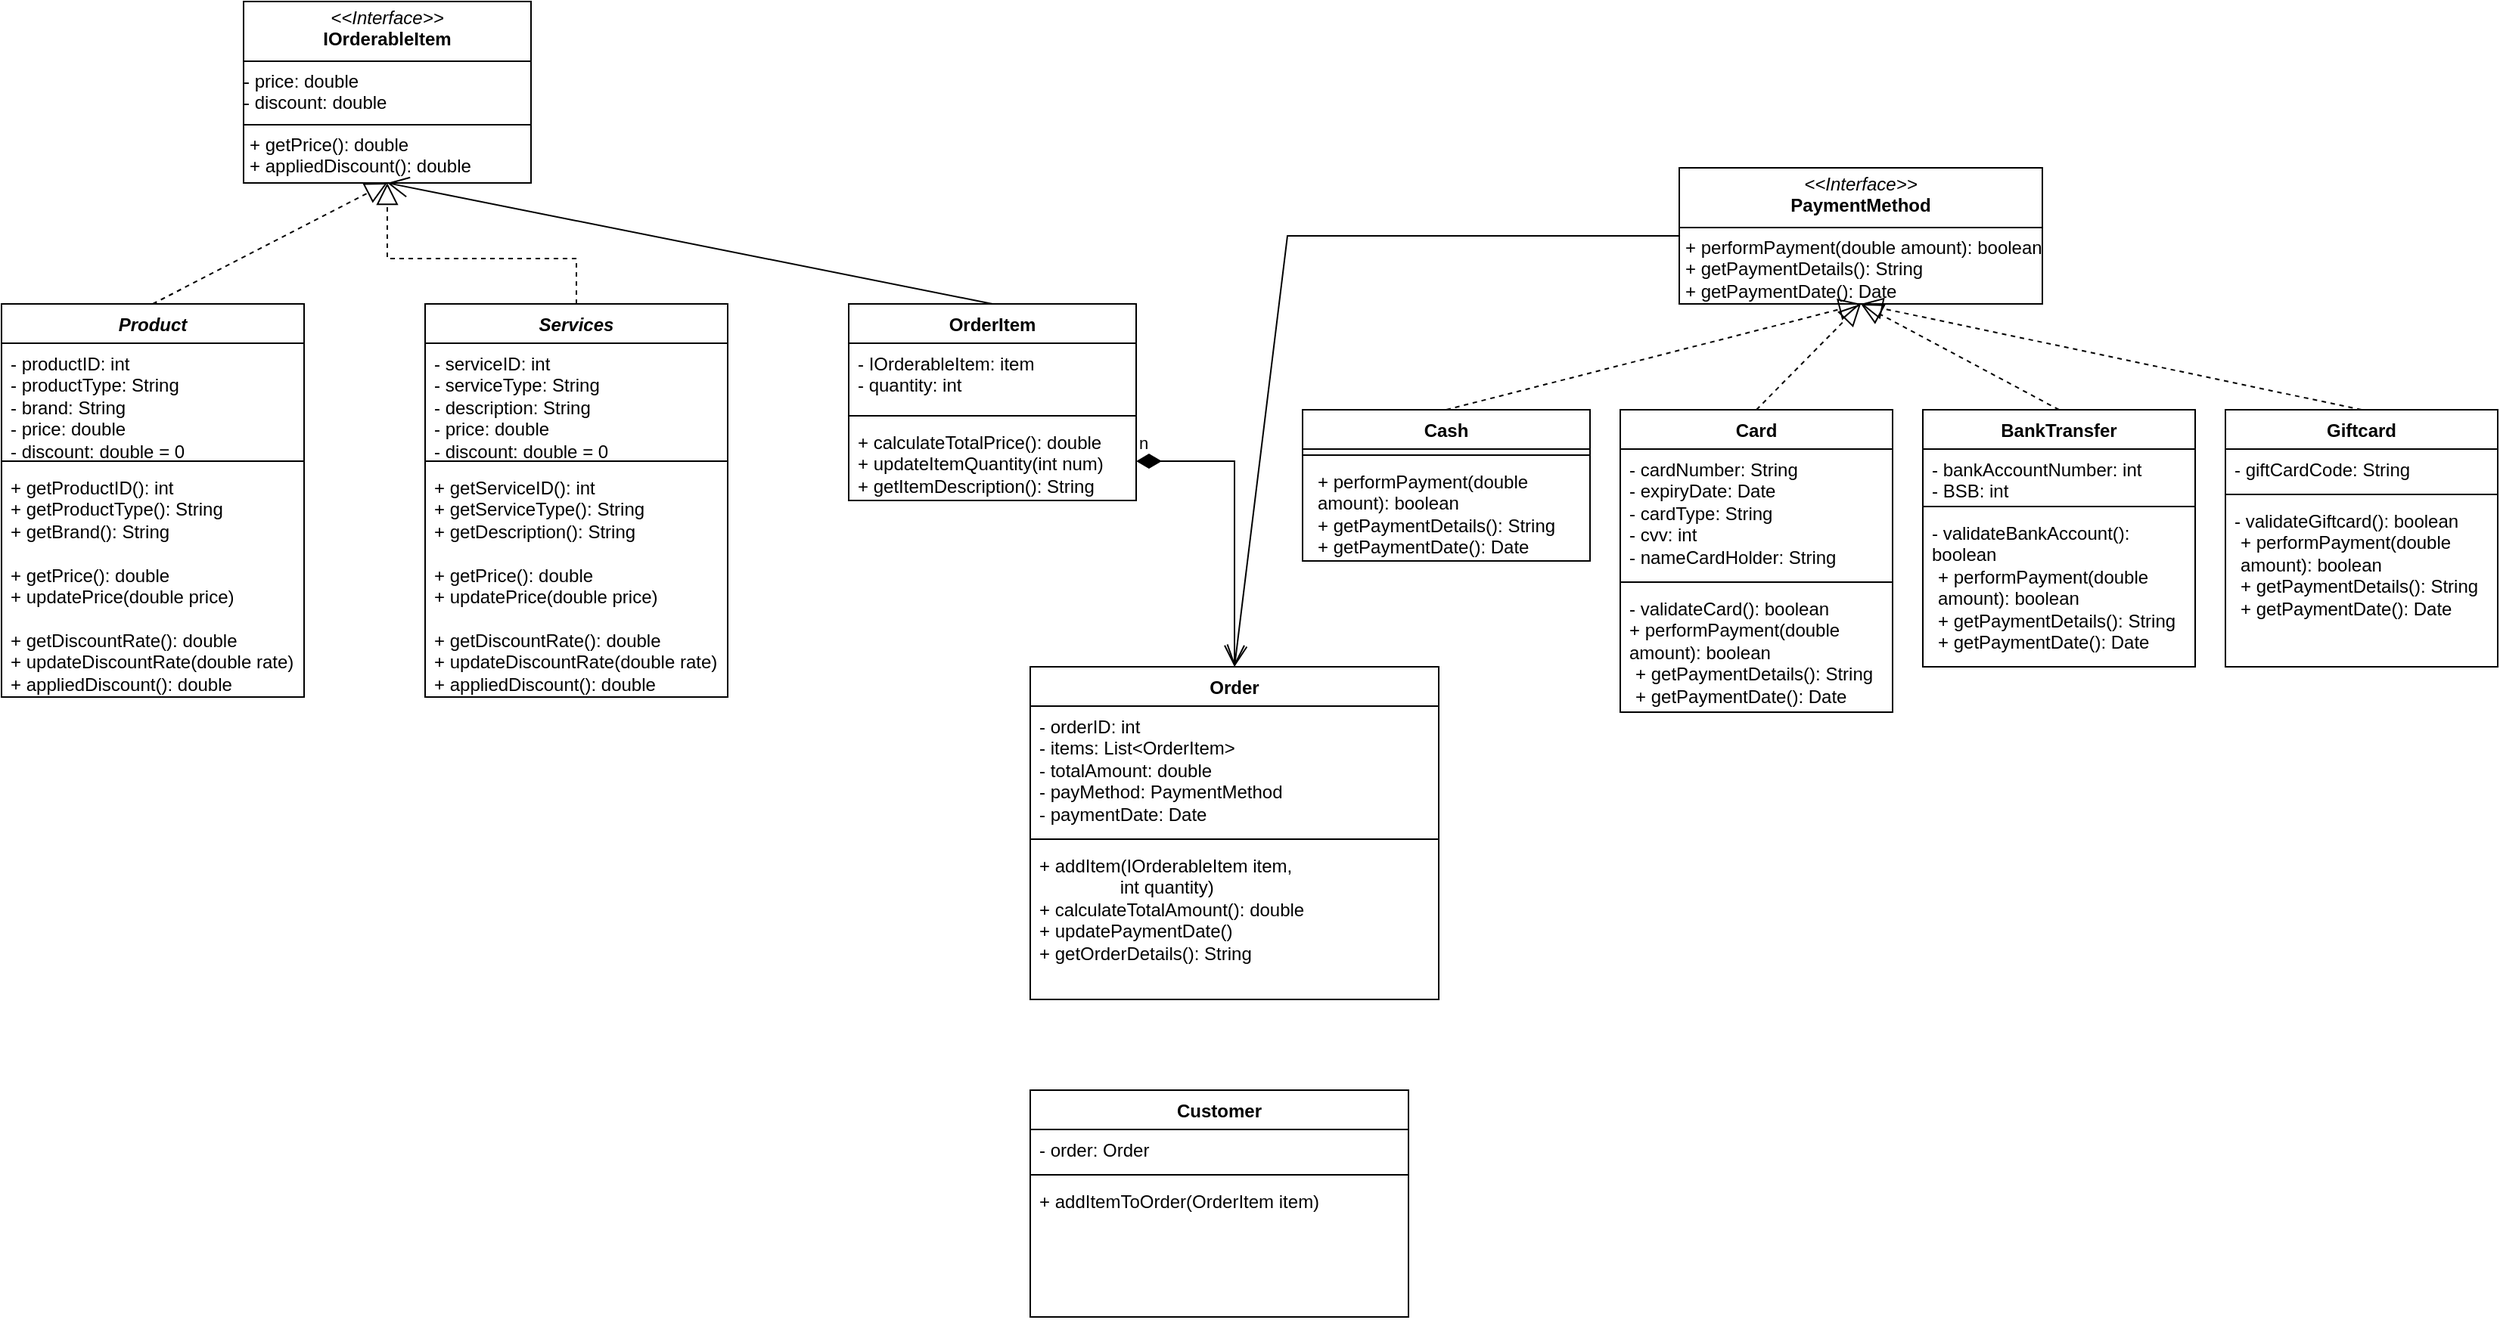 <mxfile version="24.7.7">
  <diagram id="C5RBs43oDa-KdzZeNtuy" name="Page-1">
    <mxGraphModel dx="1163" dy="723" grid="1" gridSize="10" guides="1" tooltips="1" connect="1" arrows="1" fold="1" page="1" pageScale="1" pageWidth="827" pageHeight="1169" math="0" shadow="0">
      <root>
        <mxCell id="WIyWlLk6GJQsqaUBKTNV-0" />
        <mxCell id="WIyWlLk6GJQsqaUBKTNV-1" parent="WIyWlLk6GJQsqaUBKTNV-0" />
        <mxCell id="La_RRNZVuLIvbcE8odbd-0" value="&lt;i&gt;Product&lt;/i&gt;" style="swimlane;fontStyle=1;align=center;verticalAlign=top;childLayout=stackLayout;horizontal=1;startSize=26;horizontalStack=0;resizeParent=1;resizeParentMax=0;resizeLast=0;collapsible=1;marginBottom=0;whiteSpace=wrap;html=1;" parent="WIyWlLk6GJQsqaUBKTNV-1" vertex="1">
          <mxGeometry y="240" width="200" height="260" as="geometry" />
        </mxCell>
        <mxCell id="La_RRNZVuLIvbcE8odbd-1" value="&lt;div&gt;- productID: int&lt;/div&gt;- productType: String&lt;div&gt;- brand: String&lt;br&gt;&lt;div&gt;- price: double&lt;/div&gt;&lt;/div&gt;&lt;div&gt;- discount: double = 0&lt;/div&gt;" style="text;strokeColor=none;fillColor=none;align=left;verticalAlign=top;spacingLeft=4;spacingRight=4;overflow=hidden;rotatable=0;points=[[0,0.5],[1,0.5]];portConstraint=eastwest;whiteSpace=wrap;html=1;" parent="La_RRNZVuLIvbcE8odbd-0" vertex="1">
          <mxGeometry y="26" width="200" height="74" as="geometry" />
        </mxCell>
        <mxCell id="La_RRNZVuLIvbcE8odbd-2" value="" style="line;strokeWidth=1;fillColor=none;align=left;verticalAlign=middle;spacingTop=-1;spacingLeft=3;spacingRight=3;rotatable=0;labelPosition=right;points=[];portConstraint=eastwest;strokeColor=inherit;" parent="La_RRNZVuLIvbcE8odbd-0" vertex="1">
          <mxGeometry y="100" width="200" height="8" as="geometry" />
        </mxCell>
        <mxCell id="La_RRNZVuLIvbcE8odbd-3" value="&lt;div&gt;+ getProductID(): int&lt;/div&gt;&lt;div&gt;&lt;span style=&quot;background-color: initial;&quot;&gt;+ getProductType(): String&lt;/span&gt;&lt;br&gt;&lt;/div&gt;&lt;div&gt;&lt;div&gt;+ getBrand(): String&lt;/div&gt;&lt;/div&gt;&lt;div&gt;&lt;span style=&quot;background-color: initial;&quot;&gt;&lt;br&gt;&lt;/span&gt;&lt;/div&gt;&lt;div&gt;&lt;div&gt;+ getPrice(): double&lt;/div&gt;&lt;div&gt;+ updatePrice(double price)&lt;/div&gt;&lt;div&gt;&lt;br&gt;&lt;/div&gt;&lt;div&gt;+ getDiscountRate(): double&lt;/div&gt;&lt;div&gt;+ updateDiscountRate(double rate)&lt;/div&gt;&lt;div&gt;+ appliedDiscount(): double&lt;/div&gt;&lt;/div&gt;" style="text;strokeColor=none;fillColor=none;align=left;verticalAlign=top;spacingLeft=4;spacingRight=4;overflow=hidden;rotatable=0;points=[[0,0.5],[1,0.5]];portConstraint=eastwest;whiteSpace=wrap;html=1;" parent="La_RRNZVuLIvbcE8odbd-0" vertex="1">
          <mxGeometry y="108" width="200" height="152" as="geometry" />
        </mxCell>
        <mxCell id="La_RRNZVuLIvbcE8odbd-4" value="&lt;i&gt;Services&lt;/i&gt;" style="swimlane;fontStyle=1;align=center;verticalAlign=top;childLayout=stackLayout;horizontal=1;startSize=26;horizontalStack=0;resizeParent=1;resizeParentMax=0;resizeLast=0;collapsible=1;marginBottom=0;whiteSpace=wrap;html=1;" parent="WIyWlLk6GJQsqaUBKTNV-1" vertex="1">
          <mxGeometry x="280" y="240" width="200" height="260" as="geometry" />
        </mxCell>
        <mxCell id="La_RRNZVuLIvbcE8odbd-5" value="- serviceID: int&amp;nbsp;&lt;div&gt;- serviceType: String&lt;br&gt;&lt;div&gt;- description: String&amp;nbsp;&lt;/div&gt;&lt;div&gt;- price: double&lt;/div&gt;&lt;/div&gt;&lt;div&gt;- discount: double = 0&lt;/div&gt;" style="text;strokeColor=none;fillColor=none;align=left;verticalAlign=top;spacingLeft=4;spacingRight=4;overflow=hidden;rotatable=0;points=[[0,0.5],[1,0.5]];portConstraint=eastwest;whiteSpace=wrap;html=1;" parent="La_RRNZVuLIvbcE8odbd-4" vertex="1">
          <mxGeometry y="26" width="200" height="74" as="geometry" />
        </mxCell>
        <mxCell id="La_RRNZVuLIvbcE8odbd-6" value="" style="line;strokeWidth=1;fillColor=none;align=left;verticalAlign=middle;spacingTop=-1;spacingLeft=3;spacingRight=3;rotatable=0;labelPosition=right;points=[];portConstraint=eastwest;strokeColor=inherit;" parent="La_RRNZVuLIvbcE8odbd-4" vertex="1">
          <mxGeometry y="100" width="200" height="8" as="geometry" />
        </mxCell>
        <mxCell id="La_RRNZVuLIvbcE8odbd-7" value="+ getServiceID(): int&lt;div&gt;+ getServiceType(): String&lt;/div&gt;&lt;div&gt;+ getDescription(): String&lt;/div&gt;&lt;div&gt;&lt;div&gt;&lt;br&gt;&lt;/div&gt;&lt;div&gt;+ getPrice(): double&lt;/div&gt;&lt;div&gt;+ updatePrice(double price)&lt;/div&gt;&lt;div&gt;&lt;br&gt;&lt;/div&gt;&lt;div&gt;+ getDiscountRate(): double&lt;/div&gt;&lt;div&gt;+ updateDiscountRate(double rate)&lt;/div&gt;&lt;div&gt;+ appliedDiscount(): double&lt;/div&gt;&lt;div&gt;&lt;br&gt;&lt;/div&gt;&lt;/div&gt;" style="text;strokeColor=none;fillColor=none;align=left;verticalAlign=top;spacingLeft=4;spacingRight=4;overflow=hidden;rotatable=0;points=[[0,0.5],[1,0.5]];portConstraint=eastwest;whiteSpace=wrap;html=1;" parent="La_RRNZVuLIvbcE8odbd-4" vertex="1">
          <mxGeometry y="108" width="200" height="152" as="geometry" />
        </mxCell>
        <mxCell id="La_RRNZVuLIvbcE8odbd-8" value="Customer" style="swimlane;fontStyle=1;align=center;verticalAlign=top;childLayout=stackLayout;horizontal=1;startSize=26;horizontalStack=0;resizeParent=1;resizeParentMax=0;resizeLast=0;collapsible=1;marginBottom=0;whiteSpace=wrap;html=1;" parent="WIyWlLk6GJQsqaUBKTNV-1" vertex="1">
          <mxGeometry x="680" y="760" width="250" height="150" as="geometry" />
        </mxCell>
        <mxCell id="La_RRNZVuLIvbcE8odbd-9" value="- order: Order" style="text;strokeColor=none;fillColor=none;align=left;verticalAlign=top;spacingLeft=4;spacingRight=4;overflow=hidden;rotatable=0;points=[[0,0.5],[1,0.5]];portConstraint=eastwest;whiteSpace=wrap;html=1;" parent="La_RRNZVuLIvbcE8odbd-8" vertex="1">
          <mxGeometry y="26" width="250" height="26" as="geometry" />
        </mxCell>
        <mxCell id="La_RRNZVuLIvbcE8odbd-10" value="" style="line;strokeWidth=1;fillColor=none;align=left;verticalAlign=middle;spacingTop=-1;spacingLeft=3;spacingRight=3;rotatable=0;labelPosition=right;points=[];portConstraint=eastwest;strokeColor=inherit;" parent="La_RRNZVuLIvbcE8odbd-8" vertex="1">
          <mxGeometry y="52" width="250" height="8" as="geometry" />
        </mxCell>
        <mxCell id="La_RRNZVuLIvbcE8odbd-11" value="+ addItemToOrder(OrderItem item)" style="text;strokeColor=none;fillColor=none;align=left;verticalAlign=top;spacingLeft=4;spacingRight=4;overflow=hidden;rotatable=0;points=[[0,0.5],[1,0.5]];portConstraint=eastwest;whiteSpace=wrap;html=1;" parent="La_RRNZVuLIvbcE8odbd-8" vertex="1">
          <mxGeometry y="60" width="250" height="90" as="geometry" />
        </mxCell>
        <mxCell id="aj6CpD3JHdMNbLfAdznn-0" value="&lt;p style=&quot;margin:0px;margin-top:4px;text-align:center;&quot;&gt;&lt;i&gt;&amp;lt;&amp;lt;Interface&amp;gt;&amp;gt;&lt;/i&gt;&lt;br&gt;&lt;b&gt;IOrderableItem&lt;/b&gt;&lt;/p&gt;&lt;hr size=&quot;1&quot; style=&quot;border-style:solid;&quot;&gt;&lt;div&gt;- price: double&lt;/div&gt;&lt;div&gt;- discount: double&amp;nbsp;&lt;/div&gt;&lt;hr size=&quot;1&quot; style=&quot;border-style:solid;&quot;&gt;&lt;p style=&quot;margin: 0px 0px 0px 4px;&quot;&gt;+ getPrice(): double&lt;/p&gt;&lt;p style=&quot;margin: 0px 0px 0px 4px;&quot;&gt;+ appliedDiscount(): double&lt;/p&gt;" style="verticalAlign=top;align=left;overflow=fill;html=1;whiteSpace=wrap;" vertex="1" parent="WIyWlLk6GJQsqaUBKTNV-1">
          <mxGeometry x="160" y="40" width="190" height="120" as="geometry" />
        </mxCell>
        <mxCell id="aj6CpD3JHdMNbLfAdznn-6" value="" style="endArrow=block;dashed=1;endFill=0;endSize=12;html=1;rounded=0;exitX=0.5;exitY=0;exitDx=0;exitDy=0;entryX=0.5;entryY=1;entryDx=0;entryDy=0;" edge="1" parent="WIyWlLk6GJQsqaUBKTNV-1" source="La_RRNZVuLIvbcE8odbd-0" target="aj6CpD3JHdMNbLfAdznn-0">
          <mxGeometry width="160" relative="1" as="geometry">
            <mxPoint x="50" y="210" as="sourcePoint" />
            <mxPoint x="340" y="240" as="targetPoint" />
          </mxGeometry>
        </mxCell>
        <mxCell id="aj6CpD3JHdMNbLfAdznn-7" value="" style="endArrow=block;dashed=1;endFill=0;endSize=12;html=1;rounded=0;exitX=0.5;exitY=0;exitDx=0;exitDy=0;entryX=0.5;entryY=1;entryDx=0;entryDy=0;" edge="1" parent="WIyWlLk6GJQsqaUBKTNV-1" source="La_RRNZVuLIvbcE8odbd-4" target="aj6CpD3JHdMNbLfAdznn-0">
          <mxGeometry width="160" relative="1" as="geometry">
            <mxPoint x="410" y="290" as="sourcePoint" />
            <mxPoint x="250" y="190" as="targetPoint" />
            <Array as="points">
              <mxPoint x="380" y="210" />
              <mxPoint x="255" y="210" />
            </Array>
          </mxGeometry>
        </mxCell>
        <mxCell id="aj6CpD3JHdMNbLfAdznn-12" value="OrderItem" style="swimlane;fontStyle=1;align=center;verticalAlign=top;childLayout=stackLayout;horizontal=1;startSize=26;horizontalStack=0;resizeParent=1;resizeParentMax=0;resizeLast=0;collapsible=1;marginBottom=0;whiteSpace=wrap;html=1;" vertex="1" parent="WIyWlLk6GJQsqaUBKTNV-1">
          <mxGeometry x="560" y="240" width="190" height="130" as="geometry" />
        </mxCell>
        <mxCell id="aj6CpD3JHdMNbLfAdznn-13" value="- IOrderableItem: item&lt;div&gt;- quantity: int&lt;/div&gt;" style="text;strokeColor=none;fillColor=none;align=left;verticalAlign=top;spacingLeft=4;spacingRight=4;overflow=hidden;rotatable=0;points=[[0,0.5],[1,0.5]];portConstraint=eastwest;whiteSpace=wrap;html=1;" vertex="1" parent="aj6CpD3JHdMNbLfAdznn-12">
          <mxGeometry y="26" width="190" height="44" as="geometry" />
        </mxCell>
        <mxCell id="aj6CpD3JHdMNbLfAdznn-14" value="" style="line;strokeWidth=1;fillColor=none;align=left;verticalAlign=middle;spacingTop=-1;spacingLeft=3;spacingRight=3;rotatable=0;labelPosition=right;points=[];portConstraint=eastwest;strokeColor=inherit;" vertex="1" parent="aj6CpD3JHdMNbLfAdznn-12">
          <mxGeometry y="70" width="190" height="8" as="geometry" />
        </mxCell>
        <mxCell id="aj6CpD3JHdMNbLfAdznn-15" value="+ calculateTotalPrice(): double&lt;div&gt;+ updateItemQuantity(int num)&lt;br&gt;&lt;div&gt;+ getItemDescription(): String&lt;br&gt;&lt;div&gt;&lt;br&gt;&lt;/div&gt;&lt;/div&gt;&lt;/div&gt;" style="text;strokeColor=none;fillColor=none;align=left;verticalAlign=top;spacingLeft=4;spacingRight=4;overflow=hidden;rotatable=0;points=[[0,0.5],[1,0.5]];portConstraint=eastwest;whiteSpace=wrap;html=1;" vertex="1" parent="aj6CpD3JHdMNbLfAdznn-12">
          <mxGeometry y="78" width="190" height="52" as="geometry" />
        </mxCell>
        <mxCell id="aj6CpD3JHdMNbLfAdznn-17" value="" style="endArrow=open;endFill=1;endSize=12;html=1;rounded=0;exitX=0.5;exitY=0;exitDx=0;exitDy=0;entryX=0.5;entryY=1;entryDx=0;entryDy=0;" edge="1" parent="WIyWlLk6GJQsqaUBKTNV-1" source="aj6CpD3JHdMNbLfAdznn-12" target="aj6CpD3JHdMNbLfAdznn-0">
          <mxGeometry width="160" relative="1" as="geometry">
            <mxPoint x="610" y="150" as="sourcePoint" />
            <mxPoint x="480" y="150" as="targetPoint" />
          </mxGeometry>
        </mxCell>
        <mxCell id="aj6CpD3JHdMNbLfAdznn-18" value="Order" style="swimlane;fontStyle=1;align=center;verticalAlign=top;childLayout=stackLayout;horizontal=1;startSize=26;horizontalStack=0;resizeParent=1;resizeParentMax=0;resizeLast=0;collapsible=1;marginBottom=0;whiteSpace=wrap;html=1;" vertex="1" parent="WIyWlLk6GJQsqaUBKTNV-1">
          <mxGeometry x="680" y="480" width="270" height="220" as="geometry" />
        </mxCell>
        <mxCell id="aj6CpD3JHdMNbLfAdznn-19" value="&lt;div&gt;- orderID: int&lt;/div&gt;- items&lt;span style=&quot;background-color: initial;&quot;&gt;: List&amp;lt;OrderItem&amp;gt;&amp;nbsp;&lt;/span&gt;&lt;div&gt;&lt;span style=&quot;background-color: initial;&quot;&gt;- totalAmount: double&amp;nbsp;&lt;/span&gt;&lt;/div&gt;&lt;div&gt;&lt;span style=&quot;background-color: initial;&quot;&gt;- payMethod: PaymentMethod&lt;/span&gt;&lt;/div&gt;&lt;div&gt;-&lt;span style=&quot;background-color: initial;&quot;&gt;&amp;nbsp;payment&lt;/span&gt;&lt;span style=&quot;background-color: initial;&quot;&gt;Date: Date&lt;/span&gt;&lt;br&gt;&lt;/div&gt;" style="text;strokeColor=none;fillColor=none;align=left;verticalAlign=top;spacingLeft=4;spacingRight=4;overflow=hidden;rotatable=0;points=[[0,0.5],[1,0.5]];portConstraint=eastwest;whiteSpace=wrap;html=1;" vertex="1" parent="aj6CpD3JHdMNbLfAdznn-18">
          <mxGeometry y="26" width="270" height="84" as="geometry" />
        </mxCell>
        <mxCell id="aj6CpD3JHdMNbLfAdznn-20" value="" style="line;strokeWidth=1;fillColor=none;align=left;verticalAlign=middle;spacingTop=-1;spacingLeft=3;spacingRight=3;rotatable=0;labelPosition=right;points=[];portConstraint=eastwest;strokeColor=inherit;" vertex="1" parent="aj6CpD3JHdMNbLfAdznn-18">
          <mxGeometry y="110" width="270" height="8" as="geometry" />
        </mxCell>
        <mxCell id="aj6CpD3JHdMNbLfAdznn-21" value="+ addItem(IOrderableItem item,&lt;div&gt;&lt;span style=&quot;white-space: pre;&quot;&gt;&#x9;&lt;/span&gt;&lt;span style=&quot;white-space: pre;&quot;&gt;&#x9;&lt;/span&gt;int quantity)&lt;/div&gt;&lt;div&gt;+ calculateTotalAmount(): double&lt;/div&gt;&lt;div&gt;+ updatePaymentDate()&lt;/div&gt;&lt;div&gt;+ getOrderDetails(): String&lt;/div&gt;" style="text;strokeColor=none;fillColor=none;align=left;verticalAlign=top;spacingLeft=4;spacingRight=4;overflow=hidden;rotatable=0;points=[[0,0.5],[1,0.5]];portConstraint=eastwest;whiteSpace=wrap;html=1;" vertex="1" parent="aj6CpD3JHdMNbLfAdznn-18">
          <mxGeometry y="118" width="270" height="102" as="geometry" />
        </mxCell>
        <mxCell id="aj6CpD3JHdMNbLfAdznn-31" value="&lt;p style=&quot;margin:0px;margin-top:4px;text-align:center;&quot;&gt;&lt;i&gt;&amp;lt;&amp;lt;Interface&amp;gt;&amp;gt;&lt;/i&gt;&lt;br&gt;&lt;b&gt;PaymentMethod&lt;/b&gt;&lt;/p&gt;&lt;hr size=&quot;1&quot; style=&quot;border-style:solid;&quot;&gt;&lt;p style=&quot;margin: 0px 0px 0px 4px;&quot;&gt;+ performPayment(double amount):&lt;span style=&quot;background-color: initial;&quot;&gt;&amp;nbsp;&lt;/span&gt;&lt;span style=&quot;background-color: initial;&quot;&gt;boolean&lt;/span&gt;&lt;/p&gt;&lt;p style=&quot;margin: 0px 0px 0px 4px;&quot;&gt;+ getPaymentDetails():&amp;nbsp;&lt;span style=&quot;background-color: initial;&quot;&gt;String&lt;/span&gt;&lt;/p&gt;&lt;p style=&quot;margin: 0px 0px 0px 4px;&quot;&gt;&lt;span style=&quot;background-color: initial;&quot;&gt;+ getPaymentDate(): Date&lt;/span&gt;&lt;/p&gt;" style="verticalAlign=top;align=left;overflow=fill;html=1;whiteSpace=wrap;" vertex="1" parent="WIyWlLk6GJQsqaUBKTNV-1">
          <mxGeometry x="1109" y="150" width="240" height="90" as="geometry" />
        </mxCell>
        <mxCell id="aj6CpD3JHdMNbLfAdznn-37" value="Card" style="swimlane;fontStyle=1;align=center;verticalAlign=top;childLayout=stackLayout;horizontal=1;startSize=26;horizontalStack=0;resizeParent=1;resizeParentMax=0;resizeLast=0;collapsible=1;marginBottom=0;whiteSpace=wrap;html=1;" vertex="1" parent="WIyWlLk6GJQsqaUBKTNV-1">
          <mxGeometry x="1070" y="310" width="180" height="200" as="geometry" />
        </mxCell>
        <mxCell id="aj6CpD3JHdMNbLfAdznn-38" value="- cardNumber: String&lt;div&gt;- expiryDate: Date&lt;/div&gt;&lt;div&gt;- cardType: String&amp;nbsp;&lt;/div&gt;&lt;div&gt;- cvv: int&lt;/div&gt;&lt;div&gt;- nameCardHolder: String&lt;/div&gt;" style="text;strokeColor=none;fillColor=none;align=left;verticalAlign=top;spacingLeft=4;spacingRight=4;overflow=hidden;rotatable=0;points=[[0,0.5],[1,0.5]];portConstraint=eastwest;whiteSpace=wrap;html=1;" vertex="1" parent="aj6CpD3JHdMNbLfAdznn-37">
          <mxGeometry y="26" width="180" height="84" as="geometry" />
        </mxCell>
        <mxCell id="aj6CpD3JHdMNbLfAdznn-39" value="" style="line;strokeWidth=1;fillColor=none;align=left;verticalAlign=middle;spacingTop=-1;spacingLeft=3;spacingRight=3;rotatable=0;labelPosition=right;points=[];portConstraint=eastwest;strokeColor=inherit;" vertex="1" parent="aj6CpD3JHdMNbLfAdznn-37">
          <mxGeometry y="110" width="180" height="8" as="geometry" />
        </mxCell>
        <mxCell id="aj6CpD3JHdMNbLfAdznn-40" value="- validateCard(): boolean&lt;div&gt;&lt;span style=&quot;background-color: initial;&quot;&gt;+ performPayment(double amount):&lt;/span&gt;&lt;span style=&quot;background-color: initial;&quot;&gt;&amp;nbsp;&lt;/span&gt;&lt;span style=&quot;background-color: initial;&quot;&gt;boolean&lt;/span&gt;&lt;div&gt;&lt;p style=&quot;margin: 0px 0px 0px 4px;&quot;&gt;+ getPaymentDetails():&amp;nbsp;&lt;span style=&quot;background-color: initial;&quot;&gt;String&lt;/span&gt;&lt;/p&gt;&lt;p style=&quot;margin: 0px 0px 0px 4px;&quot;&gt;+ getPaymentDate(): Date&lt;span style=&quot;background-color: initial;&quot;&gt;&lt;br&gt;&lt;/span&gt;&lt;/p&gt;&lt;/div&gt;&lt;/div&gt;" style="text;strokeColor=none;fillColor=none;align=left;verticalAlign=top;spacingLeft=4;spacingRight=4;overflow=hidden;rotatable=0;points=[[0,0.5],[1,0.5]];portConstraint=eastwest;whiteSpace=wrap;html=1;" vertex="1" parent="aj6CpD3JHdMNbLfAdznn-37">
          <mxGeometry y="118" width="180" height="82" as="geometry" />
        </mxCell>
        <mxCell id="aj6CpD3JHdMNbLfAdznn-41" value="Cash" style="swimlane;fontStyle=1;align=center;verticalAlign=top;childLayout=stackLayout;horizontal=1;startSize=26;horizontalStack=0;resizeParent=1;resizeParentMax=0;resizeLast=0;collapsible=1;marginBottom=0;whiteSpace=wrap;html=1;" vertex="1" parent="WIyWlLk6GJQsqaUBKTNV-1">
          <mxGeometry x="860" y="310" width="190" height="100" as="geometry" />
        </mxCell>
        <mxCell id="aj6CpD3JHdMNbLfAdznn-43" value="" style="line;strokeWidth=1;fillColor=none;align=left;verticalAlign=middle;spacingTop=-1;spacingLeft=3;spacingRight=3;rotatable=0;labelPosition=right;points=[];portConstraint=eastwest;strokeColor=inherit;" vertex="1" parent="aj6CpD3JHdMNbLfAdznn-41">
          <mxGeometry y="26" width="190" height="8" as="geometry" />
        </mxCell>
        <mxCell id="aj6CpD3JHdMNbLfAdznn-44" value="&lt;p style=&quot;margin: 0px 0px 0px 4px;&quot;&gt;+ performPayment(double amount):&lt;span style=&quot;background-color: initial;&quot;&gt;&amp;nbsp;&lt;/span&gt;&lt;span style=&quot;background-color: initial;&quot;&gt;boolean&lt;/span&gt;&lt;/p&gt;&lt;p style=&quot;margin: 0px 0px 0px 4px;&quot;&gt;+ getPaymentDetails():&amp;nbsp;&lt;span style=&quot;background-color: initial;&quot;&gt;String&lt;/span&gt;&lt;/p&gt;&lt;p style=&quot;margin: 0px 0px 0px 4px;&quot;&gt;+ getPaymentDate(): Date&lt;span style=&quot;background-color: initial;&quot;&gt;&lt;br&gt;&lt;/span&gt;&lt;/p&gt;" style="text;strokeColor=none;fillColor=none;align=left;verticalAlign=top;spacingLeft=4;spacingRight=4;overflow=hidden;rotatable=0;points=[[0,0.5],[1,0.5]];portConstraint=eastwest;whiteSpace=wrap;html=1;" vertex="1" parent="aj6CpD3JHdMNbLfAdznn-41">
          <mxGeometry y="34" width="190" height="66" as="geometry" />
        </mxCell>
        <mxCell id="aj6CpD3JHdMNbLfAdznn-45" value="BankTransfer" style="swimlane;fontStyle=1;align=center;verticalAlign=top;childLayout=stackLayout;horizontal=1;startSize=26;horizontalStack=0;resizeParent=1;resizeParentMax=0;resizeLast=0;collapsible=1;marginBottom=0;whiteSpace=wrap;html=1;" vertex="1" parent="WIyWlLk6GJQsqaUBKTNV-1">
          <mxGeometry x="1270" y="310" width="180" height="170" as="geometry" />
        </mxCell>
        <mxCell id="aj6CpD3JHdMNbLfAdznn-46" value="- bankAccountNumber: int&lt;div&gt;- BSB: int&lt;/div&gt;" style="text;strokeColor=none;fillColor=none;align=left;verticalAlign=top;spacingLeft=4;spacingRight=4;overflow=hidden;rotatable=0;points=[[0,0.5],[1,0.5]];portConstraint=eastwest;whiteSpace=wrap;html=1;" vertex="1" parent="aj6CpD3JHdMNbLfAdznn-45">
          <mxGeometry y="26" width="180" height="34" as="geometry" />
        </mxCell>
        <mxCell id="aj6CpD3JHdMNbLfAdznn-47" value="" style="line;strokeWidth=1;fillColor=none;align=left;verticalAlign=middle;spacingTop=-1;spacingLeft=3;spacingRight=3;rotatable=0;labelPosition=right;points=[];portConstraint=eastwest;strokeColor=inherit;" vertex="1" parent="aj6CpD3JHdMNbLfAdznn-45">
          <mxGeometry y="60" width="180" height="8" as="geometry" />
        </mxCell>
        <mxCell id="aj6CpD3JHdMNbLfAdznn-48" value="- validateBankAccount(): boolean&lt;div&gt;&lt;p style=&quot;margin: 0px 0px 0px 4px;&quot;&gt;+ performPayment(double amount):&lt;span style=&quot;background-color: initial;&quot;&gt;&amp;nbsp;&lt;/span&gt;&lt;span style=&quot;background-color: initial;&quot;&gt;boolean&lt;/span&gt;&lt;/p&gt;&lt;p style=&quot;margin: 0px 0px 0px 4px;&quot;&gt;+ getPaymentDetails():&amp;nbsp;&lt;span style=&quot;background-color: initial;&quot;&gt;String&lt;/span&gt;&lt;/p&gt;&lt;p style=&quot;margin: 0px 0px 0px 4px;&quot;&gt;+ getPaymentDate(): Date&lt;/p&gt;&lt;/div&gt;" style="text;strokeColor=none;fillColor=none;align=left;verticalAlign=top;spacingLeft=4;spacingRight=4;overflow=hidden;rotatable=0;points=[[0,0.5],[1,0.5]];portConstraint=eastwest;whiteSpace=wrap;html=1;" vertex="1" parent="aj6CpD3JHdMNbLfAdznn-45">
          <mxGeometry y="68" width="180" height="102" as="geometry" />
        </mxCell>
        <mxCell id="aj6CpD3JHdMNbLfAdznn-49" value="Giftcard" style="swimlane;fontStyle=1;align=center;verticalAlign=top;childLayout=stackLayout;horizontal=1;startSize=26;horizontalStack=0;resizeParent=1;resizeParentMax=0;resizeLast=0;collapsible=1;marginBottom=0;whiteSpace=wrap;html=1;" vertex="1" parent="WIyWlLk6GJQsqaUBKTNV-1">
          <mxGeometry x="1470" y="310" width="180" height="170" as="geometry" />
        </mxCell>
        <mxCell id="aj6CpD3JHdMNbLfAdznn-50" value="- giftCardCode: String" style="text;strokeColor=none;fillColor=none;align=left;verticalAlign=top;spacingLeft=4;spacingRight=4;overflow=hidden;rotatable=0;points=[[0,0.5],[1,0.5]];portConstraint=eastwest;whiteSpace=wrap;html=1;" vertex="1" parent="aj6CpD3JHdMNbLfAdznn-49">
          <mxGeometry y="26" width="180" height="26" as="geometry" />
        </mxCell>
        <mxCell id="aj6CpD3JHdMNbLfAdznn-51" value="" style="line;strokeWidth=1;fillColor=none;align=left;verticalAlign=middle;spacingTop=-1;spacingLeft=3;spacingRight=3;rotatable=0;labelPosition=right;points=[];portConstraint=eastwest;strokeColor=inherit;" vertex="1" parent="aj6CpD3JHdMNbLfAdznn-49">
          <mxGeometry y="52" width="180" height="8" as="geometry" />
        </mxCell>
        <mxCell id="aj6CpD3JHdMNbLfAdznn-52" value="- validateGiftcard(): boolean&lt;div&gt;&lt;p style=&quot;margin: 0px 0px 0px 4px;&quot;&gt;+ performPayment(double amount):&lt;span style=&quot;background-color: initial;&quot;&gt;&amp;nbsp;&lt;/span&gt;&lt;span style=&quot;background-color: initial;&quot;&gt;boolean&lt;/span&gt;&lt;/p&gt;&lt;p style=&quot;margin: 0px 0px 0px 4px;&quot;&gt;+ getPaymentDetails():&amp;nbsp;&lt;span style=&quot;background-color: initial;&quot;&gt;String&lt;/span&gt;&lt;/p&gt;&lt;p style=&quot;margin: 0px 0px 0px 4px;&quot;&gt;+ getPaymentDate(): Date&lt;/p&gt;&lt;/div&gt;" style="text;strokeColor=none;fillColor=none;align=left;verticalAlign=top;spacingLeft=4;spacingRight=4;overflow=hidden;rotatable=0;points=[[0,0.5],[1,0.5]];portConstraint=eastwest;whiteSpace=wrap;html=1;" vertex="1" parent="aj6CpD3JHdMNbLfAdznn-49">
          <mxGeometry y="60" width="180" height="110" as="geometry" />
        </mxCell>
        <mxCell id="aj6CpD3JHdMNbLfAdznn-53" value="" style="endArrow=block;dashed=1;endFill=0;endSize=12;html=1;rounded=0;exitX=0.5;exitY=0;exitDx=0;exitDy=0;entryX=0.5;entryY=1;entryDx=0;entryDy=0;" edge="1" parent="WIyWlLk6GJQsqaUBKTNV-1" source="aj6CpD3JHdMNbLfAdznn-41" target="aj6CpD3JHdMNbLfAdznn-31">
          <mxGeometry width="160" relative="1" as="geometry">
            <mxPoint x="1079" y="450" as="sourcePoint" />
            <mxPoint x="1239" y="450" as="targetPoint" />
          </mxGeometry>
        </mxCell>
        <mxCell id="aj6CpD3JHdMNbLfAdznn-57" value="" style="endArrow=block;dashed=1;endFill=0;endSize=12;html=1;rounded=0;exitX=0.5;exitY=0;exitDx=0;exitDy=0;entryX=0.5;entryY=1;entryDx=0;entryDy=0;" edge="1" parent="WIyWlLk6GJQsqaUBKTNV-1" source="aj6CpD3JHdMNbLfAdznn-37" target="aj6CpD3JHdMNbLfAdznn-31">
          <mxGeometry width="160" relative="1" as="geometry">
            <mxPoint x="880" y="320" as="sourcePoint" />
            <mxPoint x="1239" y="250" as="targetPoint" />
          </mxGeometry>
        </mxCell>
        <mxCell id="aj6CpD3JHdMNbLfAdznn-58" value="" style="endArrow=block;dashed=1;endFill=0;endSize=12;html=1;rounded=0;exitX=0.5;exitY=0;exitDx=0;exitDy=0;entryX=0.5;entryY=1;entryDx=0;entryDy=0;" edge="1" parent="WIyWlLk6GJQsqaUBKTNV-1" source="aj6CpD3JHdMNbLfAdznn-45" target="aj6CpD3JHdMNbLfAdznn-31">
          <mxGeometry width="160" relative="1" as="geometry">
            <mxPoint x="1119" y="320" as="sourcePoint" />
            <mxPoint x="1239" y="250" as="targetPoint" />
          </mxGeometry>
        </mxCell>
        <mxCell id="aj6CpD3JHdMNbLfAdznn-59" value="" style="endArrow=block;dashed=1;endFill=0;endSize=12;html=1;rounded=0;exitX=0.5;exitY=0;exitDx=0;exitDy=0;entryX=0.5;entryY=1;entryDx=0;entryDy=0;" edge="1" parent="WIyWlLk6GJQsqaUBKTNV-1" source="aj6CpD3JHdMNbLfAdznn-49" target="aj6CpD3JHdMNbLfAdznn-31">
          <mxGeometry width="160" relative="1" as="geometry">
            <mxPoint x="1599" y="310" as="sourcePoint" />
            <mxPoint x="1419" y="250" as="targetPoint" />
          </mxGeometry>
        </mxCell>
        <mxCell id="aj6CpD3JHdMNbLfAdznn-61" value="n" style="endArrow=open;html=1;endSize=12;startArrow=diamondThin;startSize=14;startFill=1;edgeStyle=orthogonalEdgeStyle;align=left;verticalAlign=bottom;rounded=0;exitX=1;exitY=0.5;exitDx=0;exitDy=0;entryX=0.5;entryY=0;entryDx=0;entryDy=0;" edge="1" parent="WIyWlLk6GJQsqaUBKTNV-1" source="aj6CpD3JHdMNbLfAdznn-15" target="aj6CpD3JHdMNbLfAdznn-18">
          <mxGeometry x="-1" y="3" relative="1" as="geometry">
            <mxPoint x="600" y="450" as="sourcePoint" />
            <mxPoint x="760" y="450" as="targetPoint" />
          </mxGeometry>
        </mxCell>
        <mxCell id="aj6CpD3JHdMNbLfAdznn-62" value="" style="endArrow=open;endFill=1;endSize=12;html=1;rounded=0;exitX=0;exitY=0.5;exitDx=0;exitDy=0;entryX=0.5;entryY=0;entryDx=0;entryDy=0;" edge="1" parent="WIyWlLk6GJQsqaUBKTNV-1" source="aj6CpD3JHdMNbLfAdznn-31" target="aj6CpD3JHdMNbLfAdznn-18">
          <mxGeometry width="160" relative="1" as="geometry">
            <mxPoint x="860" y="194.33" as="sourcePoint" />
            <mxPoint x="1020" y="194.33" as="targetPoint" />
            <Array as="points">
              <mxPoint x="850" y="195" />
            </Array>
          </mxGeometry>
        </mxCell>
      </root>
    </mxGraphModel>
  </diagram>
</mxfile>
